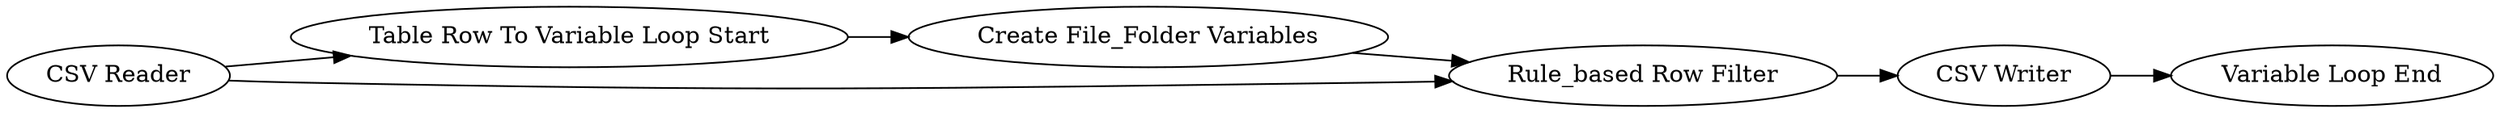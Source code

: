 digraph {
	5 -> 8
	8 -> 3
	2 -> 3
	2 -> 5
	6 -> 7
	3 -> 6
	5 [label="Table Row To Variable Loop Start"]
	7 [label="Variable Loop End"]
	6 [label="CSV Writer"]
	8 [label="Create File_Folder Variables"]
	3 [label="Rule_based Row Filter"]
	2 [label="CSV Reader"]
	rankdir=LR
}
